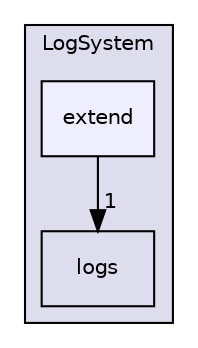digraph "LogSystem/extend" {
  compound=true
  node [ fontsize="10", fontname="Helvetica"];
  edge [ labelfontsize="10", labelfontname="Helvetica"];
  subgraph clusterdir_4cbba92824be15c0cc357751a3ad142b {
    graph [ bgcolor="#ddddee", pencolor="black", label="LogSystem" fontname="Helvetica", fontsize="10", URL="dir_4cbba92824be15c0cc357751a3ad142b.html"]
  dir_478f9cefe59a3b5a8bfb557f8a1a89d8 [shape=box label="logs" URL="dir_478f9cefe59a3b5a8bfb557f8a1a89d8.html"];
  dir_351a10ff9353d43229426193bf6ffcfe [shape=box, label="extend", style="filled", fillcolor="#eeeeff", pencolor="black", URL="dir_351a10ff9353d43229426193bf6ffcfe.html"];
  }
  dir_351a10ff9353d43229426193bf6ffcfe->dir_478f9cefe59a3b5a8bfb557f8a1a89d8 [headlabel="1", labeldistance=1.5 headhref="dir_000003_000004.html"];
}
